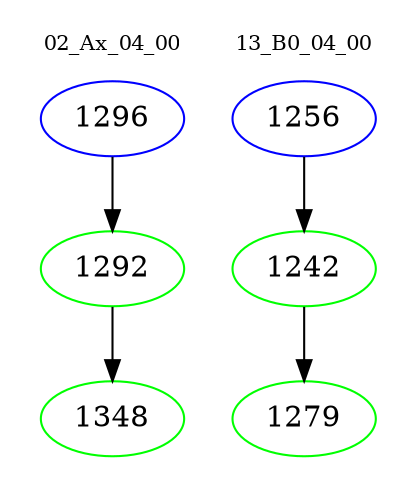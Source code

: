 digraph{
subgraph cluster_0 {
color = white
label = "02_Ax_04_00";
fontsize=10;
T0_1296 [label="1296", color="blue"]
T0_1296 -> T0_1292 [color="black"]
T0_1292 [label="1292", color="green"]
T0_1292 -> T0_1348 [color="black"]
T0_1348 [label="1348", color="green"]
}
subgraph cluster_1 {
color = white
label = "13_B0_04_00";
fontsize=10;
T1_1256 [label="1256", color="blue"]
T1_1256 -> T1_1242 [color="black"]
T1_1242 [label="1242", color="green"]
T1_1242 -> T1_1279 [color="black"]
T1_1279 [label="1279", color="green"]
}
}
